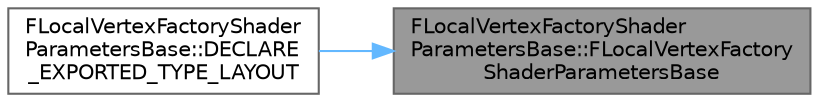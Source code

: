 digraph "FLocalVertexFactoryShaderParametersBase::FLocalVertexFactoryShaderParametersBase"
{
 // INTERACTIVE_SVG=YES
 // LATEX_PDF_SIZE
  bgcolor="transparent";
  edge [fontname=Helvetica,fontsize=10,labelfontname=Helvetica,labelfontsize=10];
  node [fontname=Helvetica,fontsize=10,shape=box,height=0.2,width=0.4];
  rankdir="RL";
  Node1 [id="Node000001",label="FLocalVertexFactoryShader\lParametersBase::FLocalVertexFactory\lShaderParametersBase",height=0.2,width=0.4,color="gray40", fillcolor="grey60", style="filled", fontcolor="black",tooltip=" "];
  Node1 -> Node2 [id="edge1_Node000001_Node000002",dir="back",color="steelblue1",style="solid",tooltip=" "];
  Node2 [id="Node000002",label="FLocalVertexFactoryShader\lParametersBase::DECLARE\l_EXPORTED_TYPE_LAYOUT",height=0.2,width=0.4,color="grey40", fillcolor="white", style="filled",URL="$d1/d9a/classFLocalVertexFactoryShaderParametersBase.html#ac3e38e4877fb7e7f49b6b30b8e4f24ba",tooltip=" "];
}
